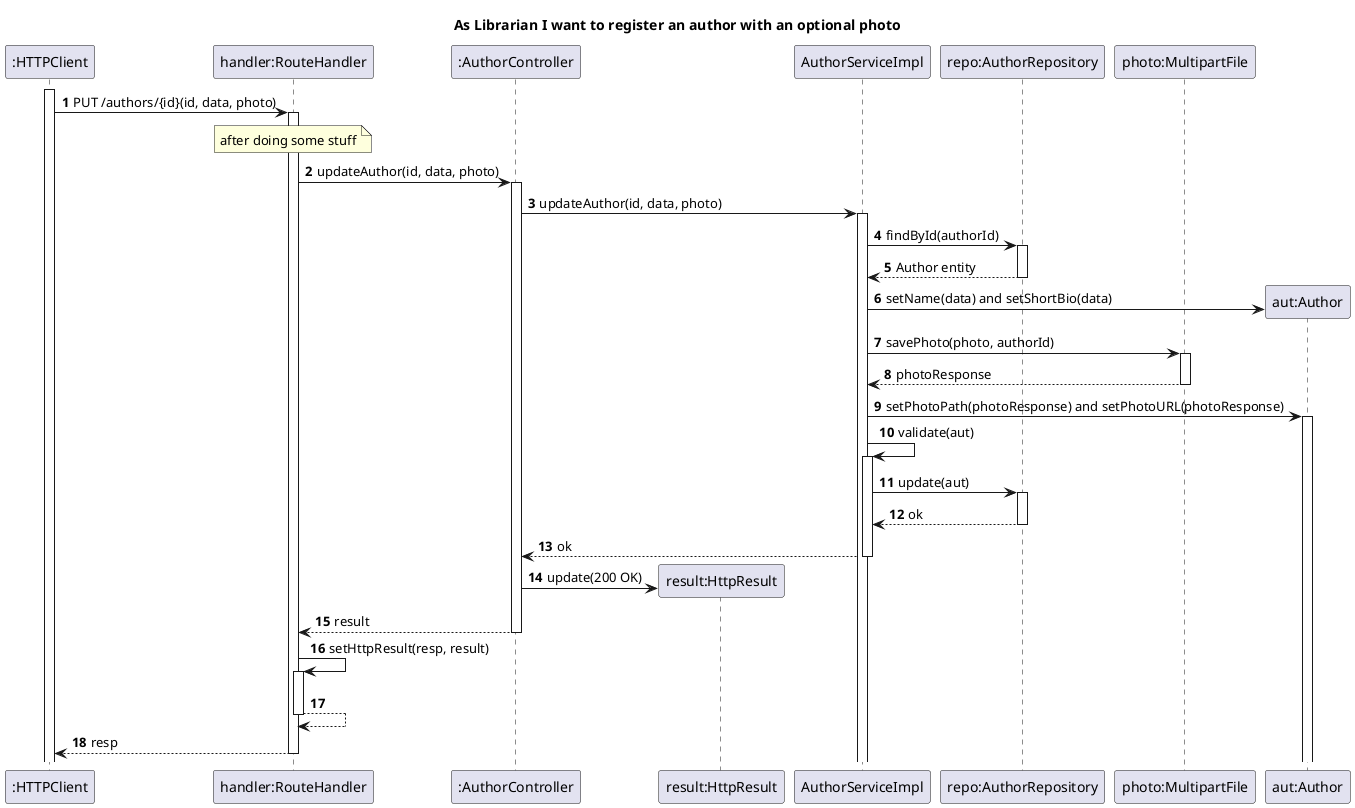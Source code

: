 @startuml
title "As Librarian I want to register an author with an optional photo"

'https://plantuml.com/sequence-diagram
autoactivate on
autonumber

participant ":HTTPClient" as HTTPClient
participant "handler:RouteHandler" as System
participant ":AuthorController" as Ctrl
participant "result:HttpResult" as Result
participant "AuthorServiceImpl" as ServiceImpl
participant "repo:AuthorRepository" as Repo
participant "photo:MultipartFile" as Photo
participant "aut:Author" as Author



activate HTTPClient

HTTPClient -> System: PUT /authors/{id}(id, data, photo)

note over System: after doing some stuff

System -> Ctrl: updateAuthor(id, data, photo)
Ctrl -> ServiceImpl: updateAuthor(id, data, photo)
ServiceImpl -> Repo: findById(authorId)
Repo --> ServiceImpl: Author entity
ServiceImpl -> Author**: setName(data) and setShortBio(data)
ServiceImpl -> Photo: savePhoto(photo, authorId)
Photo --> ServiceImpl: photoResponse
ServiceImpl -> Author: setPhotoPath(photoResponse) and setPhotoURL(photoResponse)
ServiceImpl -> ServiceImpl : validate(aut)
ServiceImpl -> Repo: update(aut)
Repo --> ServiceImpl : ok
ServiceImpl --> Ctrl: ok
Ctrl -> Result**: update(200 OK)
Ctrl --> System: result
System -> System: setHttpResult(resp, result)
System --> System:
System --> HTTPClient: resp
@enduml
